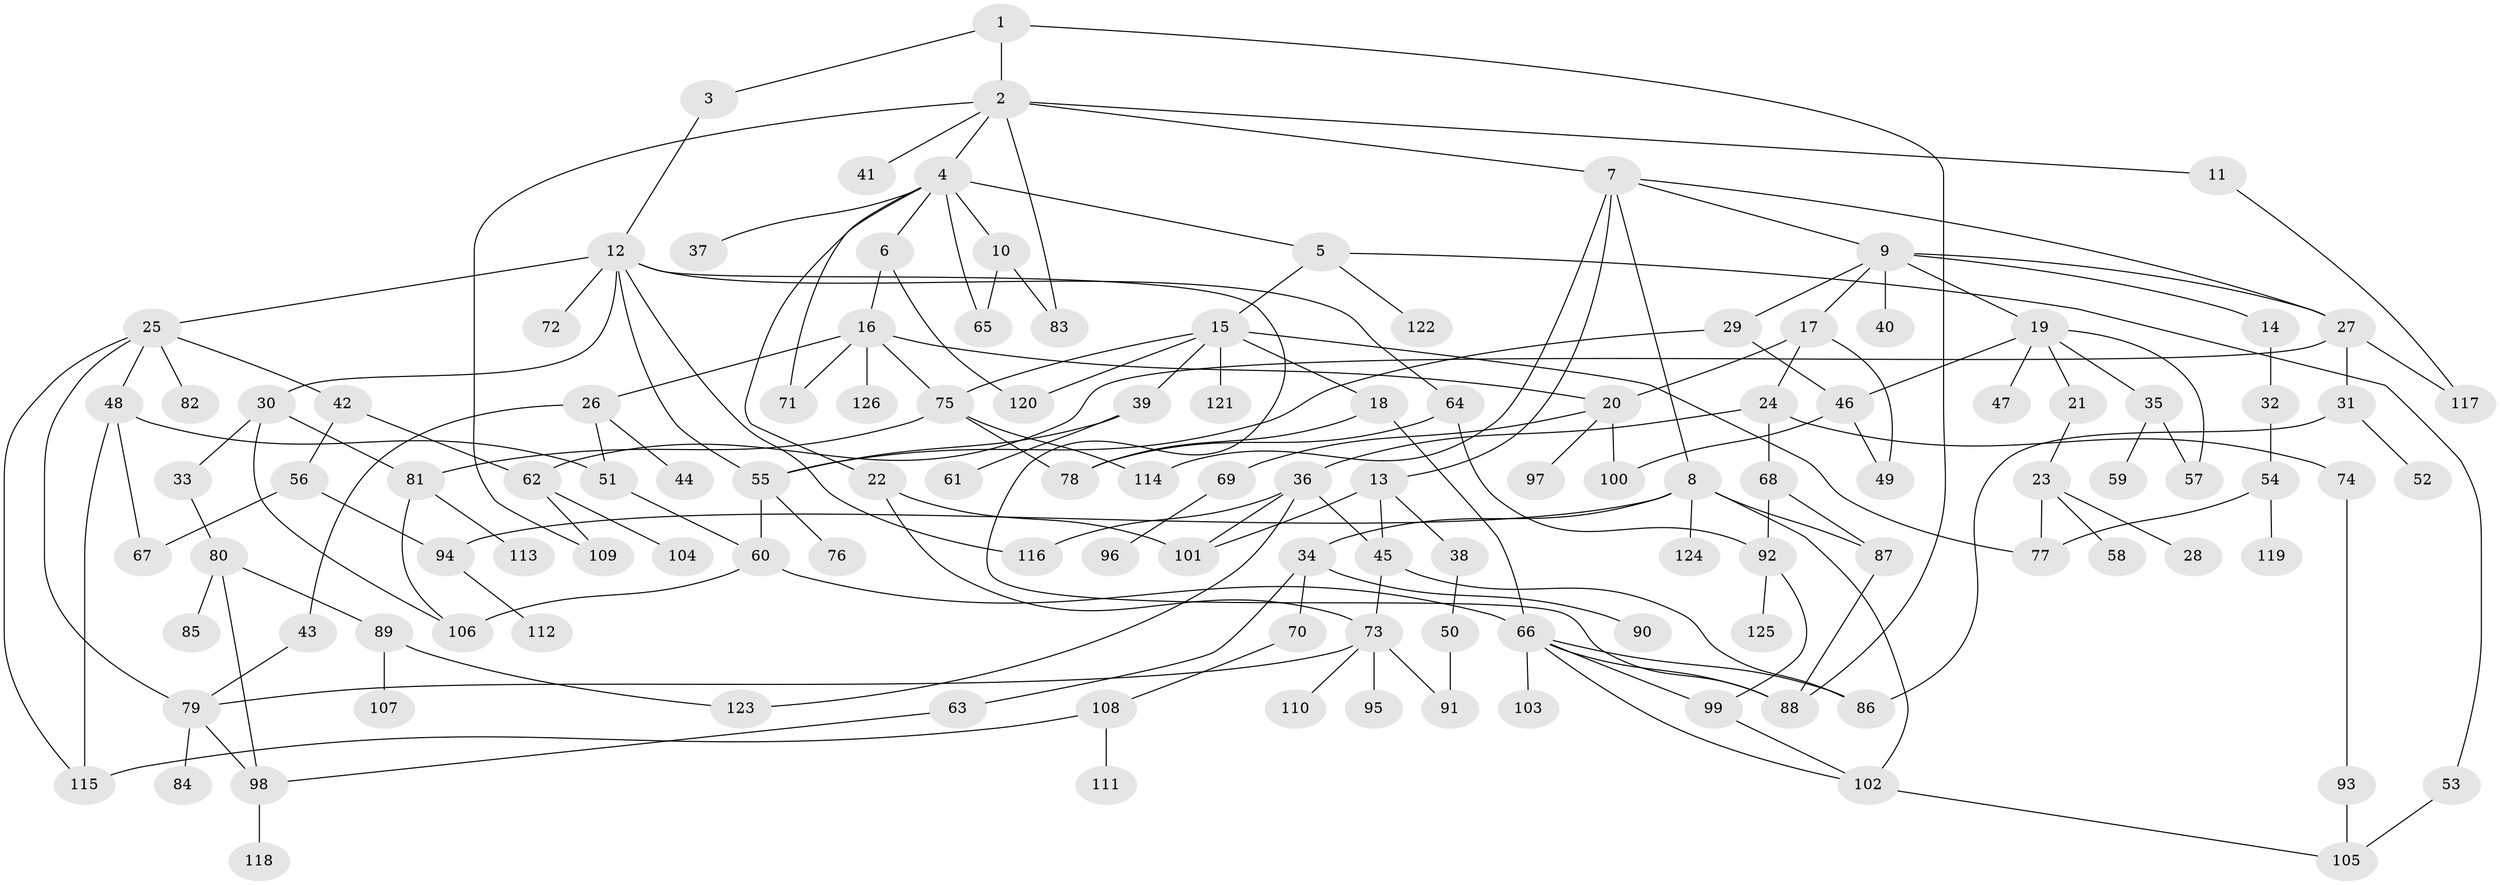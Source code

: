 // coarse degree distribution, {3: 0.16470588235294117, 7: 0.047058823529411764, 4: 0.1411764705882353, 10: 0.023529411764705882, 2: 0.2, 6: 0.023529411764705882, 5: 0.12941176470588237, 1: 0.25882352941176473, 9: 0.011764705882352941}
// Generated by graph-tools (version 1.1) at 2025/51/02/27/25 19:51:39]
// undirected, 126 vertices, 179 edges
graph export_dot {
graph [start="1"]
  node [color=gray90,style=filled];
  1;
  2;
  3;
  4;
  5;
  6;
  7;
  8;
  9;
  10;
  11;
  12;
  13;
  14;
  15;
  16;
  17;
  18;
  19;
  20;
  21;
  22;
  23;
  24;
  25;
  26;
  27;
  28;
  29;
  30;
  31;
  32;
  33;
  34;
  35;
  36;
  37;
  38;
  39;
  40;
  41;
  42;
  43;
  44;
  45;
  46;
  47;
  48;
  49;
  50;
  51;
  52;
  53;
  54;
  55;
  56;
  57;
  58;
  59;
  60;
  61;
  62;
  63;
  64;
  65;
  66;
  67;
  68;
  69;
  70;
  71;
  72;
  73;
  74;
  75;
  76;
  77;
  78;
  79;
  80;
  81;
  82;
  83;
  84;
  85;
  86;
  87;
  88;
  89;
  90;
  91;
  92;
  93;
  94;
  95;
  96;
  97;
  98;
  99;
  100;
  101;
  102;
  103;
  104;
  105;
  106;
  107;
  108;
  109;
  110;
  111;
  112;
  113;
  114;
  115;
  116;
  117;
  118;
  119;
  120;
  121;
  122;
  123;
  124;
  125;
  126;
  1 -- 2;
  1 -- 3;
  1 -- 88;
  2 -- 4;
  2 -- 7;
  2 -- 11;
  2 -- 41;
  2 -- 109;
  2 -- 83;
  3 -- 12;
  4 -- 5;
  4 -- 6;
  4 -- 10;
  4 -- 22;
  4 -- 37;
  4 -- 71;
  4 -- 65;
  5 -- 15;
  5 -- 53;
  5 -- 122;
  6 -- 16;
  6 -- 120;
  7 -- 8;
  7 -- 9;
  7 -- 13;
  7 -- 27;
  7 -- 114;
  8 -- 34;
  8 -- 87;
  8 -- 94;
  8 -- 102;
  8 -- 124;
  9 -- 14;
  9 -- 17;
  9 -- 19;
  9 -- 29;
  9 -- 40;
  9 -- 27;
  10 -- 65;
  10 -- 83;
  11 -- 117;
  12 -- 25;
  12 -- 30;
  12 -- 64;
  12 -- 72;
  12 -- 116;
  12 -- 55;
  12 -- 88;
  13 -- 38;
  13 -- 45;
  13 -- 101;
  14 -- 32;
  15 -- 18;
  15 -- 39;
  15 -- 75;
  15 -- 77;
  15 -- 120;
  15 -- 121;
  16 -- 20;
  16 -- 26;
  16 -- 126;
  16 -- 75;
  16 -- 71;
  17 -- 24;
  17 -- 49;
  17 -- 20;
  18 -- 66;
  18 -- 78;
  19 -- 21;
  19 -- 35;
  19 -- 47;
  19 -- 57;
  19 -- 46;
  20 -- 69;
  20 -- 97;
  20 -- 100;
  21 -- 23;
  22 -- 73;
  22 -- 101;
  23 -- 28;
  23 -- 58;
  23 -- 77;
  24 -- 36;
  24 -- 68;
  24 -- 74;
  25 -- 42;
  25 -- 48;
  25 -- 82;
  25 -- 79;
  25 -- 115;
  26 -- 43;
  26 -- 44;
  26 -- 51;
  27 -- 31;
  27 -- 117;
  27 -- 62;
  29 -- 46;
  29 -- 55;
  30 -- 33;
  30 -- 81;
  30 -- 106;
  31 -- 52;
  31 -- 86;
  32 -- 54;
  33 -- 80;
  34 -- 63;
  34 -- 70;
  34 -- 90;
  35 -- 59;
  35 -- 57;
  36 -- 101;
  36 -- 123;
  36 -- 116;
  36 -- 45;
  38 -- 50;
  39 -- 61;
  39 -- 55;
  42 -- 56;
  42 -- 62;
  43 -- 79;
  45 -- 73;
  45 -- 86;
  46 -- 100;
  46 -- 49;
  48 -- 67;
  48 -- 115;
  48 -- 51;
  50 -- 91;
  51 -- 60;
  53 -- 105;
  54 -- 119;
  54 -- 77;
  55 -- 76;
  55 -- 60;
  56 -- 67;
  56 -- 94;
  60 -- 106;
  60 -- 66;
  62 -- 104;
  62 -- 109;
  63 -- 98;
  64 -- 78;
  64 -- 92;
  66 -- 103;
  66 -- 86;
  66 -- 88;
  66 -- 99;
  66 -- 102;
  68 -- 92;
  68 -- 87;
  69 -- 96;
  70 -- 108;
  73 -- 95;
  73 -- 110;
  73 -- 79;
  73 -- 91;
  74 -- 93;
  75 -- 78;
  75 -- 81;
  75 -- 114;
  79 -- 84;
  79 -- 98;
  80 -- 85;
  80 -- 89;
  80 -- 98;
  81 -- 113;
  81 -- 106;
  87 -- 88;
  89 -- 107;
  89 -- 123;
  92 -- 99;
  92 -- 125;
  93 -- 105;
  94 -- 112;
  98 -- 118;
  99 -- 102;
  102 -- 105;
  108 -- 111;
  108 -- 115;
}
